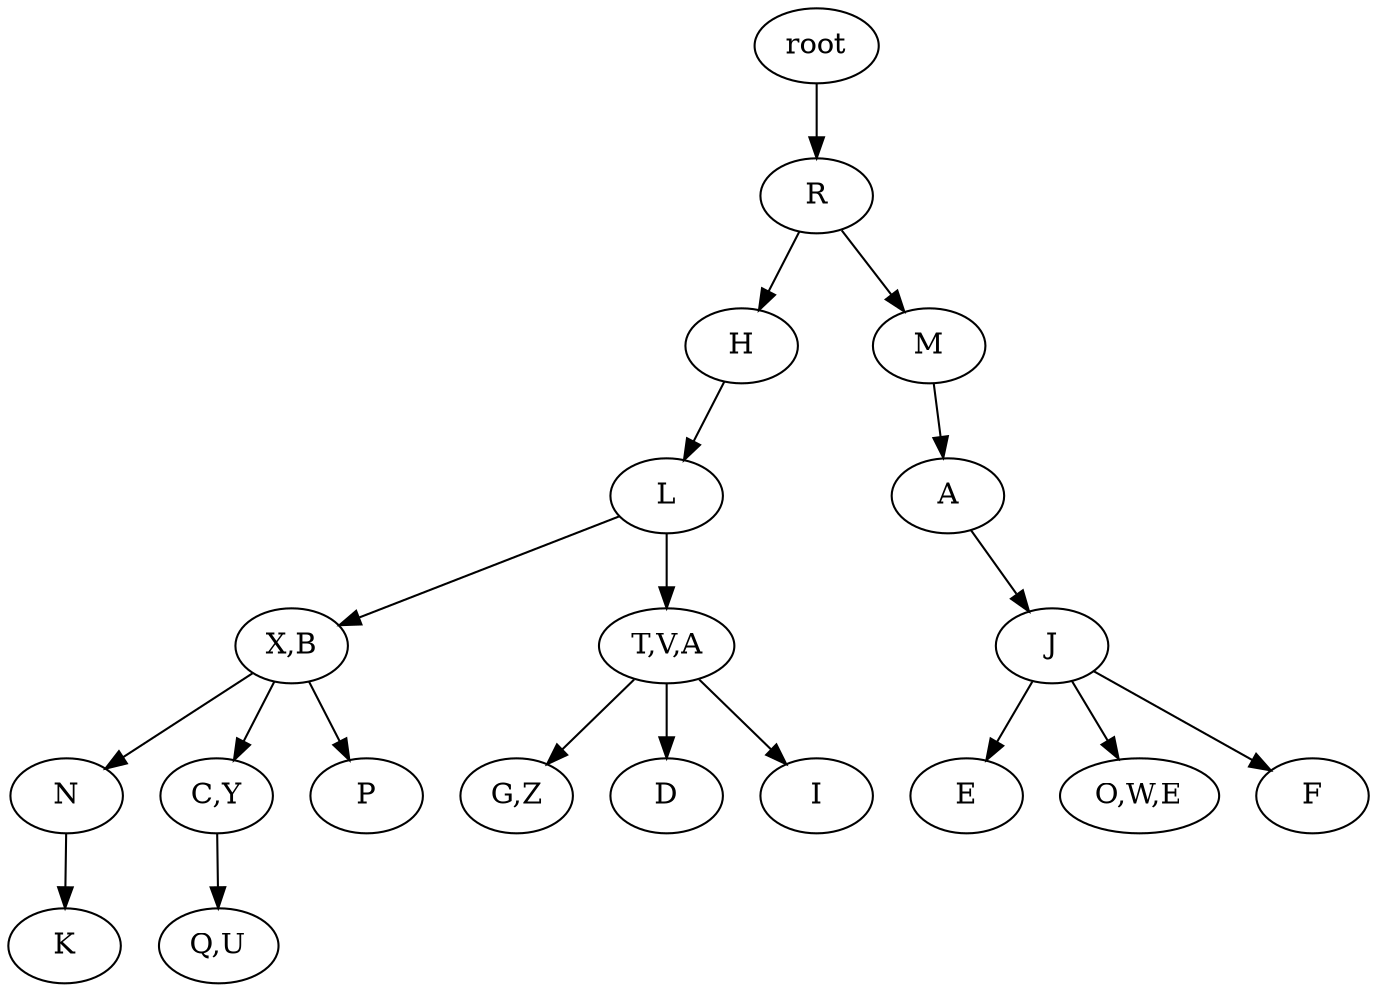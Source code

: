 strict digraph G {
	graph [name=G];
	0	 [label=root];
	1	 [label=R];
	0 -> 1;
	2	 [label=H];
	1 -> 2;
	3	 [label=M];
	1 -> 3;
	4	 [label=L];
	2 -> 4;
	5	 [label=A];
	3 -> 5;
	6	 [label="X,B"];
	4 -> 6;
	7	 [label="T,V,A"];
	4 -> 7;
	8	 [label=J];
	5 -> 8;
	9	 [label=N];
	6 -> 9;
	10	 [label="C,Y"];
	6 -> 10;
	11	 [label=P];
	6 -> 11;
	12	 [label="G,Z"];
	7 -> 12;
	13	 [label=D];
	7 -> 13;
	14	 [label=I];
	7 -> 14;
	15	 [label=E];
	8 -> 15;
	16	 [label="O,W,E"];
	8 -> 16;
	17	 [label=F];
	8 -> 17;
	18	 [label=K];
	9 -> 18;
	19	 [label="Q,U"];
	10 -> 19;
}
